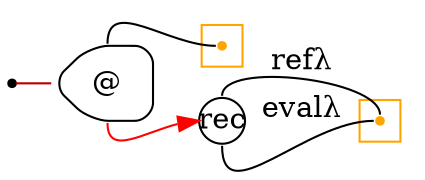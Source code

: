 digraph G {
  rankdir=LR;
  edge[arrowhead=none,arrowtail=none];
  node[fixedsize=true,shape=circle]
  size="12.133333333333333,4.987468750000001";
  labeldistance=0;
  nodesep=.175;
  ranksep=.175;

 nd1[shape=point];
 nd2[label="@",tooltip="nd2-AppGraph",style=rounded,orientation=90,shape=house,color="#000000"];
 subgraph cluster_nd4 {
   graph[style=fill,color="orange"];ndcluster_nd4[tooltip="nd4",orientation=90,shape=point,color="orange"];
 };
   subgraph cluster_nd24 {
     graph[style=fill,color="orange"];ndcluster_nd24[tooltip="nd24",orientation=90,shape=point,color="orange"];
   };
 nd22[label="rec",tooltip="nd22-RecurGraph",style=rounded,width=.3,height=.3,color="#000000"];

  nd22->ndcluster_nd24[dir=back,label="refλ",headport=n,tailport=n];
  nd22->ndcluster_nd24[label="evalλ",tailport=s,headport=w];
  nd2->ndcluster_nd4[tailport=n,headport=w];
  nd2->nd22[tailport=s,headport=w,color=red,arrowhead=normal];
  nd1->nd2[tailport=e,headport=w,color="#b70000",arrowhead=none,arrowtail=none];
}